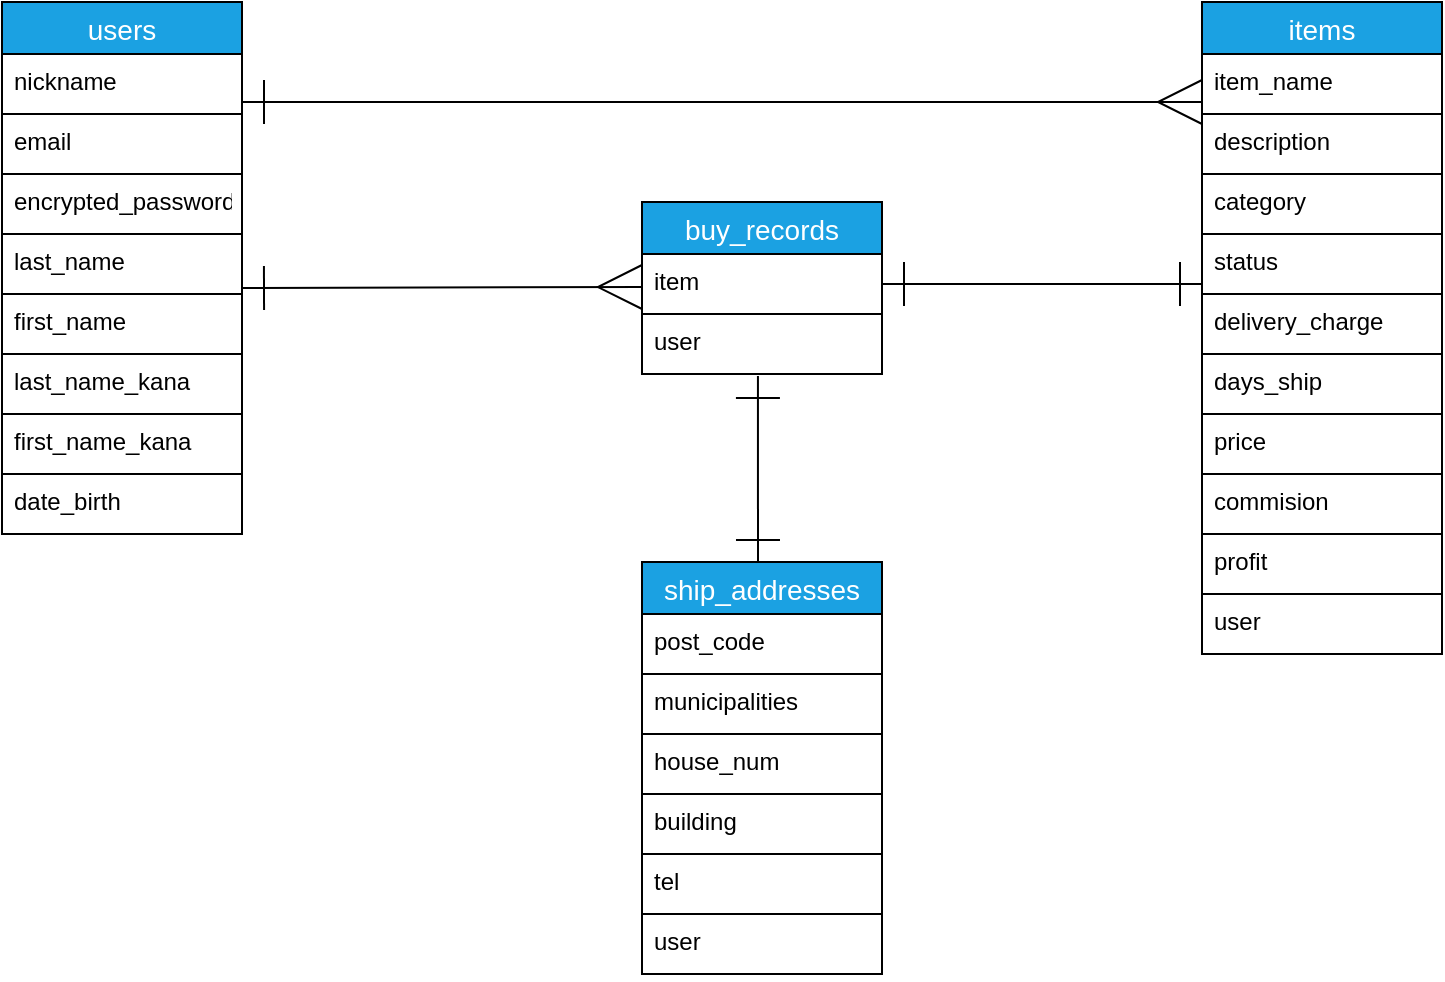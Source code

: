 <mxfile>
    <diagram id="AjU5fzjsgjkhpftnxNJQ" name="ページ1">
        <mxGraphModel dx="1117" dy="836" grid="1" gridSize="10" guides="1" tooltips="1" connect="1" arrows="1" fold="1" page="1" pageScale="1" pageWidth="827" pageHeight="1169" background="none" math="0" shadow="0">
            <root>
                <mxCell id="0"/>
                <mxCell id="1" parent="0"/>
                <mxCell id="2" value="users" style="swimlane;fontStyle=0;childLayout=stackLayout;horizontal=1;startSize=26;horizontalStack=0;resizeParent=1;resizeParentMax=0;resizeLast=0;collapsible=1;marginBottom=0;align=center;fontSize=14;fillColor=#1ba1e2;strokeColor=default;fontColor=#ffffff;" parent="1" vertex="1">
                    <mxGeometry x="40" y="160" width="120" height="266" as="geometry"/>
                </mxCell>
                <mxCell id="3" value="nickname" style="text;strokeColor=default;fillColor=none;spacingLeft=4;spacingRight=4;overflow=hidden;rotatable=0;points=[[0,0.5],[1,0.5]];portConstraint=eastwest;fontSize=12;" parent="2" vertex="1">
                    <mxGeometry y="26" width="120" height="30" as="geometry"/>
                </mxCell>
                <mxCell id="5" value="email" style="text;strokeColor=default;fillColor=none;spacingLeft=4;spacingRight=4;overflow=hidden;rotatable=0;points=[[0,0.5],[1,0.5]];portConstraint=eastwest;fontSize=12;" parent="2" vertex="1">
                    <mxGeometry y="56" width="120" height="30" as="geometry"/>
                </mxCell>
                <mxCell id="6" value="encrypted_password " style="text;strokeColor=default;fillColor=none;spacingLeft=4;spacingRight=4;overflow=hidden;rotatable=0;points=[[0,0.5],[1,0.5]];portConstraint=eastwest;fontSize=12;" parent="2" vertex="1">
                    <mxGeometry y="86" width="120" height="30" as="geometry"/>
                </mxCell>
                <mxCell id="7" value="last_name " style="text;strokeColor=default;fillColor=none;spacingLeft=4;spacingRight=4;overflow=hidden;rotatable=0;points=[[0,0.5],[1,0.5]];portConstraint=eastwest;fontSize=12;" parent="2" vertex="1">
                    <mxGeometry y="116" width="120" height="30" as="geometry"/>
                </mxCell>
                <mxCell id="8" value="first_name" style="text;strokeColor=default;fillColor=none;spacingLeft=4;spacingRight=4;overflow=hidden;rotatable=0;points=[[0,0.5],[1,0.5]];portConstraint=eastwest;fontSize=12;" parent="2" vertex="1">
                    <mxGeometry y="146" width="120" height="30" as="geometry"/>
                </mxCell>
                <mxCell id="9" value="last_name_kana" style="text;strokeColor=default;fillColor=none;spacingLeft=4;spacingRight=4;overflow=hidden;rotatable=0;points=[[0,0.5],[1,0.5]];portConstraint=eastwest;fontSize=12;" parent="2" vertex="1">
                    <mxGeometry y="176" width="120" height="30" as="geometry"/>
                </mxCell>
                <mxCell id="55" value="first_name_kana" style="text;strokeColor=default;fillColor=none;spacingLeft=4;spacingRight=4;overflow=hidden;rotatable=0;points=[[0,0.5],[1,0.5]];portConstraint=eastwest;fontSize=12;" vertex="1" parent="2">
                    <mxGeometry y="206" width="120" height="30" as="geometry"/>
                </mxCell>
                <mxCell id="56" value="date_birth " style="text;strokeColor=default;fillColor=none;spacingLeft=4;spacingRight=4;overflow=hidden;rotatable=0;points=[[0,0.5],[1,0.5]];portConstraint=eastwest;fontSize=12;" vertex="1" parent="2">
                    <mxGeometry y="236" width="120" height="30" as="geometry"/>
                </mxCell>
                <mxCell id="11" value="items" style="swimlane;fontStyle=0;childLayout=stackLayout;horizontal=1;startSize=26;horizontalStack=0;resizeParent=1;resizeParentMax=0;resizeLast=0;collapsible=1;marginBottom=0;align=center;fontSize=14;fillColor=#1ba1e2;strokeColor=default;fontColor=#ffffff;" parent="1" vertex="1">
                    <mxGeometry x="640" y="160" width="120" height="296" as="geometry"/>
                </mxCell>
                <mxCell id="14" value="item_name" style="text;strokeColor=default;fillColor=none;spacingLeft=4;spacingRight=4;overflow=hidden;rotatable=0;points=[[0,0.5],[1,0.5]];portConstraint=eastwest;fontSize=12;" parent="11" vertex="1">
                    <mxGeometry y="26" width="120" height="30" as="geometry"/>
                </mxCell>
                <mxCell id="15" value="description" style="text;strokeColor=default;fillColor=none;spacingLeft=4;spacingRight=4;overflow=hidden;rotatable=0;points=[[0,0.5],[1,0.5]];portConstraint=eastwest;fontSize=12;" parent="11" vertex="1">
                    <mxGeometry y="56" width="120" height="30" as="geometry"/>
                </mxCell>
                <mxCell id="17" value="category" style="text;strokeColor=default;fillColor=none;spacingLeft=4;spacingRight=4;overflow=hidden;rotatable=0;points=[[0,0.5],[1,0.5]];portConstraint=eastwest;fontSize=12;" parent="11" vertex="1">
                    <mxGeometry y="86" width="120" height="30" as="geometry"/>
                </mxCell>
                <mxCell id="18" value="status" style="text;strokeColor=default;fillColor=none;spacingLeft=4;spacingRight=4;overflow=hidden;rotatable=0;points=[[0,0.5],[1,0.5]];portConstraint=eastwest;fontSize=12;" parent="11" vertex="1">
                    <mxGeometry y="116" width="120" height="30" as="geometry"/>
                </mxCell>
                <mxCell id="19" value="delivery_charge" style="text;strokeColor=default;fillColor=none;spacingLeft=4;spacingRight=4;overflow=hidden;rotatable=0;points=[[0,0.5],[1,0.5]];portConstraint=eastwest;fontSize=12;" parent="11" vertex="1">
                    <mxGeometry y="146" width="120" height="30" as="geometry"/>
                </mxCell>
                <mxCell id="21" value="days_ship" style="text;strokeColor=default;fillColor=none;spacingLeft=4;spacingRight=4;overflow=hidden;rotatable=0;points=[[0,0.5],[1,0.5]];portConstraint=eastwest;fontSize=12;" parent="11" vertex="1">
                    <mxGeometry y="176" width="120" height="30" as="geometry"/>
                </mxCell>
                <mxCell id="22" value="price" style="text;strokeColor=default;fillColor=none;spacingLeft=4;spacingRight=4;overflow=hidden;rotatable=0;points=[[0,0.5],[1,0.5]];portConstraint=eastwest;fontSize=12;" parent="11" vertex="1">
                    <mxGeometry y="206" width="120" height="30" as="geometry"/>
                </mxCell>
                <mxCell id="23" value="commision" style="text;strokeColor=default;fillColor=none;spacingLeft=4;spacingRight=4;overflow=hidden;rotatable=0;points=[[0,0.5],[1,0.5]];portConstraint=eastwest;fontSize=12;" parent="11" vertex="1">
                    <mxGeometry y="236" width="120" height="30" as="geometry"/>
                </mxCell>
                <mxCell id="24" value="profit" style="text;strokeColor=default;fillColor=none;spacingLeft=4;spacingRight=4;overflow=hidden;rotatable=0;points=[[0,0.5],[1,0.5]];portConstraint=eastwest;fontSize=12;" parent="11" vertex="1">
                    <mxGeometry y="266" width="120" height="30" as="geometry"/>
                </mxCell>
                <mxCell id="25" value="buy_records" style="swimlane;fontStyle=0;childLayout=stackLayout;horizontal=1;startSize=26;horizontalStack=0;resizeParent=1;resizeParentMax=0;resizeLast=0;collapsible=1;marginBottom=0;align=center;fontSize=14;fillColor=#1ba1e2;strokeColor=default;fontColor=#ffffff;" parent="1" vertex="1">
                    <mxGeometry x="360" y="260" width="120" height="86" as="geometry"/>
                </mxCell>
                <mxCell id="26" value="item" style="text;strokeColor=default;fillColor=none;spacingLeft=4;spacingRight=4;overflow=hidden;rotatable=0;points=[[0,0.5],[1,0.5]];portConstraint=eastwest;fontSize=12;" parent="25" vertex="1">
                    <mxGeometry y="26" width="120" height="30" as="geometry"/>
                </mxCell>
                <mxCell id="27" value="user" style="text;strokeColor=default;fillColor=none;spacingLeft=4;spacingRight=4;overflow=hidden;rotatable=0;points=[[0,0.5],[1,0.5]];portConstraint=eastwest;fontSize=12;" parent="25" vertex="1">
                    <mxGeometry y="56" width="120" height="30" as="geometry"/>
                </mxCell>
                <mxCell id="33" value="ship_addresses" style="swimlane;fontStyle=0;childLayout=stackLayout;horizontal=1;startSize=26;horizontalStack=0;resizeParent=1;resizeParentMax=0;resizeLast=0;collapsible=1;marginBottom=0;align=center;fontSize=14;fillColor=#1ba1e2;strokeColor=default;fontColor=#ffffff;" parent="1" vertex="1">
                    <mxGeometry x="360" y="440" width="120" height="206" as="geometry"/>
                </mxCell>
                <mxCell id="34" value="post_code" style="text;strokeColor=default;fillColor=none;spacingLeft=4;spacingRight=4;overflow=hidden;rotatable=0;points=[[0,0.5],[1,0.5]];portConstraint=eastwest;fontSize=12;" parent="33" vertex="1">
                    <mxGeometry y="26" width="120" height="30" as="geometry"/>
                </mxCell>
                <mxCell id="36" value="municipalities" style="text;strokeColor=default;fillColor=none;spacingLeft=4;spacingRight=4;overflow=hidden;rotatable=0;points=[[0,0.5],[1,0.5]];portConstraint=eastwest;fontSize=12;" parent="33" vertex="1">
                    <mxGeometry y="56" width="120" height="30" as="geometry"/>
                </mxCell>
                <mxCell id="37" value="house_num" style="text;strokeColor=default;fillColor=none;spacingLeft=4;spacingRight=4;overflow=hidden;rotatable=0;points=[[0,0.5],[1,0.5]];portConstraint=eastwest;fontSize=12;" parent="33" vertex="1">
                    <mxGeometry y="86" width="120" height="30" as="geometry"/>
                </mxCell>
                <mxCell id="38" value="building" style="text;strokeColor=default;fillColor=none;spacingLeft=4;spacingRight=4;overflow=hidden;rotatable=0;points=[[0,0.5],[1,0.5]];portConstraint=eastwest;fontSize=12;" parent="33" vertex="1">
                    <mxGeometry y="116" width="120" height="30" as="geometry"/>
                </mxCell>
                <mxCell id="54" value="tel" style="text;strokeColor=default;fillColor=none;spacingLeft=4;spacingRight=4;overflow=hidden;rotatable=0;points=[[0,0.5],[1,0.5]];portConstraint=eastwest;fontSize=12;" parent="33" vertex="1">
                    <mxGeometry y="146" width="120" height="30" as="geometry"/>
                </mxCell>
                <mxCell id="57" value="user" style="text;strokeColor=default;fillColor=none;spacingLeft=4;spacingRight=4;overflow=hidden;rotatable=0;points=[[0,0.5],[1,0.5]];portConstraint=eastwest;fontSize=12;" vertex="1" parent="33">
                    <mxGeometry y="176" width="120" height="30" as="geometry"/>
                </mxCell>
                <mxCell id="45" style="edgeStyle=none;html=1;strokeColor=default;endArrow=ERmany;endFill=0;endSize=20;startSize=20;startArrow=ERone;startFill=0;" parent="1" edge="1">
                    <mxGeometry relative="1" as="geometry">
                        <mxPoint x="160" y="210" as="sourcePoint"/>
                        <mxPoint x="640" y="210" as="targetPoint"/>
                    </mxGeometry>
                </mxCell>
                <mxCell id="47" style="edgeStyle=none;html=1;strokeColor=default;endArrow=ERmany;endFill=0;endSize=20;startSize=20;startArrow=ERone;startFill=0;entryX=0;entryY=0.55;entryDx=0;entryDy=0;entryPerimeter=0;" parent="1" target="26" edge="1">
                    <mxGeometry relative="1" as="geometry">
                        <mxPoint x="160" y="303" as="sourcePoint"/>
                        <mxPoint x="354" y="352.5" as="targetPoint"/>
                    </mxGeometry>
                </mxCell>
                <mxCell id="51" style="edgeStyle=none;html=1;strokeColor=default;endArrow=ERone;endFill=0;endSize=20;startSize=20;startArrow=ERone;startFill=0;entryX=1;entryY=0.5;entryDx=0;entryDy=0;" parent="1" target="26" edge="1">
                    <mxGeometry relative="1" as="geometry">
                        <mxPoint x="640" y="301" as="sourcePoint"/>
                        <mxPoint x="480" y="352.5" as="targetPoint"/>
                    </mxGeometry>
                </mxCell>
                <mxCell id="52" style="edgeStyle=none;html=1;strokeColor=default;endArrow=ERone;endFill=0;endSize=20;startSize=20;startArrow=ERone;startFill=0;entryX=0.483;entryY=1.033;entryDx=0;entryDy=0;entryPerimeter=0;" parent="1" target="27" edge="1">
                    <mxGeometry relative="1" as="geometry">
                        <mxPoint x="418" y="440" as="sourcePoint"/>
                        <mxPoint x="340" y="567.5" as="targetPoint"/>
                    </mxGeometry>
                </mxCell>
                <mxCell id="12" value="user" style="text;strokeColor=default;fillColor=none;spacingLeft=4;spacingRight=4;overflow=hidden;rotatable=0;points=[[0,0.5],[1,0.5]];portConstraint=eastwest;fontSize=12;" parent="1" vertex="1">
                    <mxGeometry x="640" y="456" width="120" height="30" as="geometry"/>
                </mxCell>
            </root>
        </mxGraphModel>
    </diagram>
</mxfile>